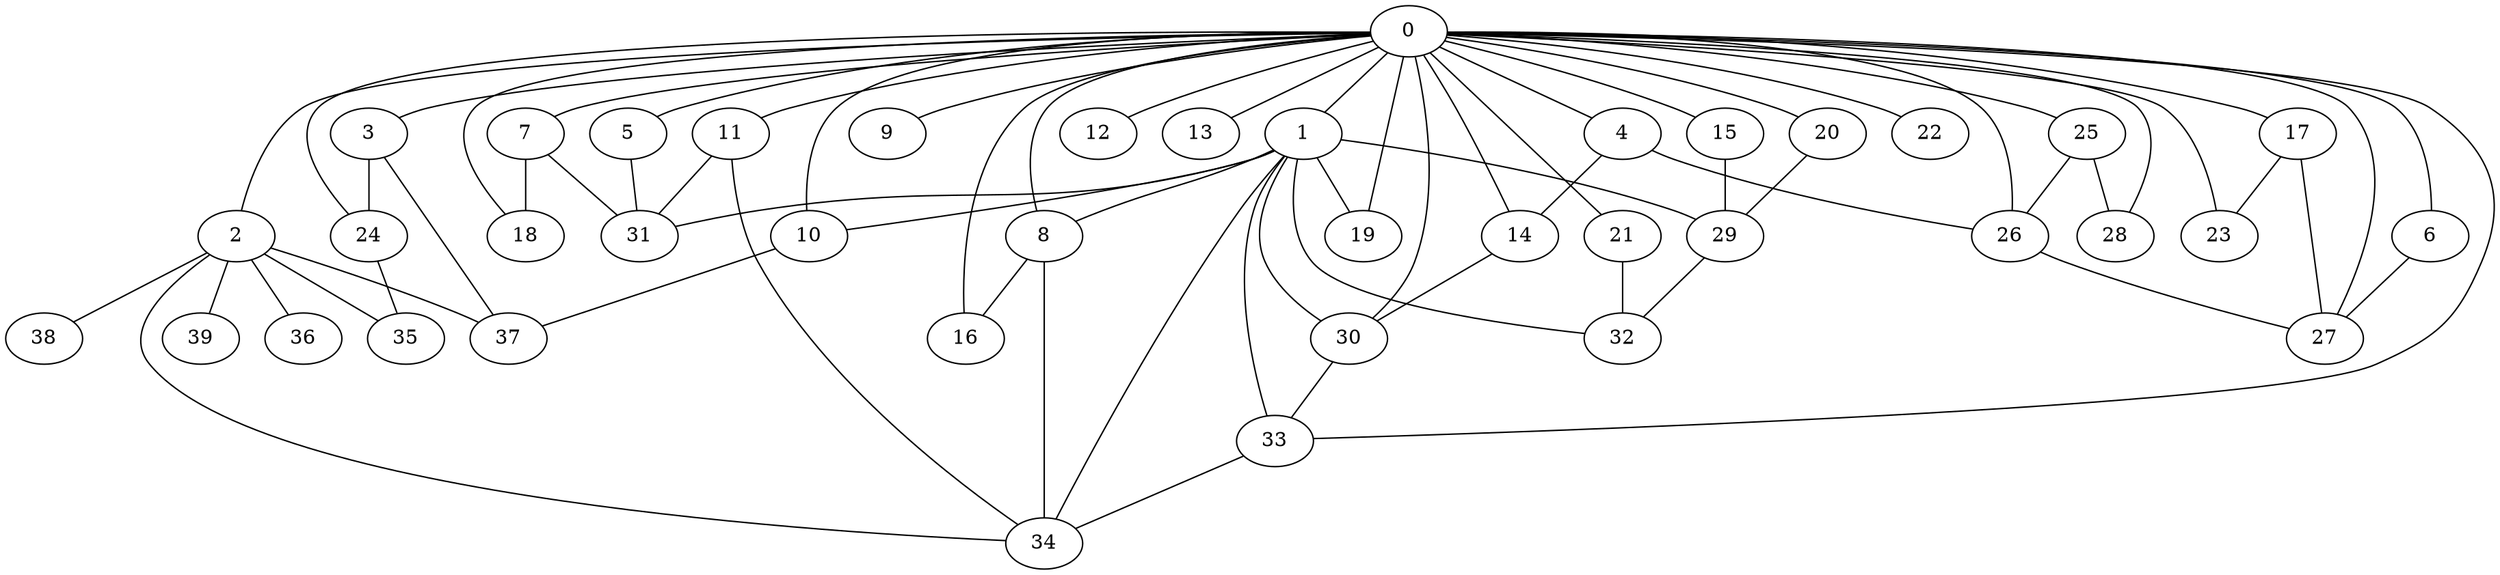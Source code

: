 
graph graphname {
    0 -- 1
0 -- 2
0 -- 3
0 -- 4
0 -- 5
0 -- 6
0 -- 7
0 -- 8
0 -- 9
0 -- 10
0 -- 11
0 -- 12
0 -- 13
0 -- 14
0 -- 15
0 -- 16
0 -- 17
0 -- 18
0 -- 19
0 -- 20
0 -- 21
0 -- 22
0 -- 23
0 -- 24
0 -- 25
0 -- 26
0 -- 27
0 -- 28
0 -- 33
0 -- 30
1 -- 32
1 -- 33
1 -- 29
1 -- 30
1 -- 31
1 -- 34
1 -- 10
1 -- 8
1 -- 19
2 -- 34
2 -- 35
2 -- 36
2 -- 37
2 -- 38
2 -- 39
3 -- 24
3 -- 37
4 -- 14
4 -- 26
5 -- 31
6 -- 27
7 -- 18
7 -- 31
8 -- 16
8 -- 34
10 -- 37
11 -- 31
11 -- 34
14 -- 30
15 -- 29
17 -- 23
17 -- 27
20 -- 29
21 -- 32
24 -- 35
25 -- 26
25 -- 28
26 -- 27
29 -- 32
30 -- 33
33 -- 34

}
